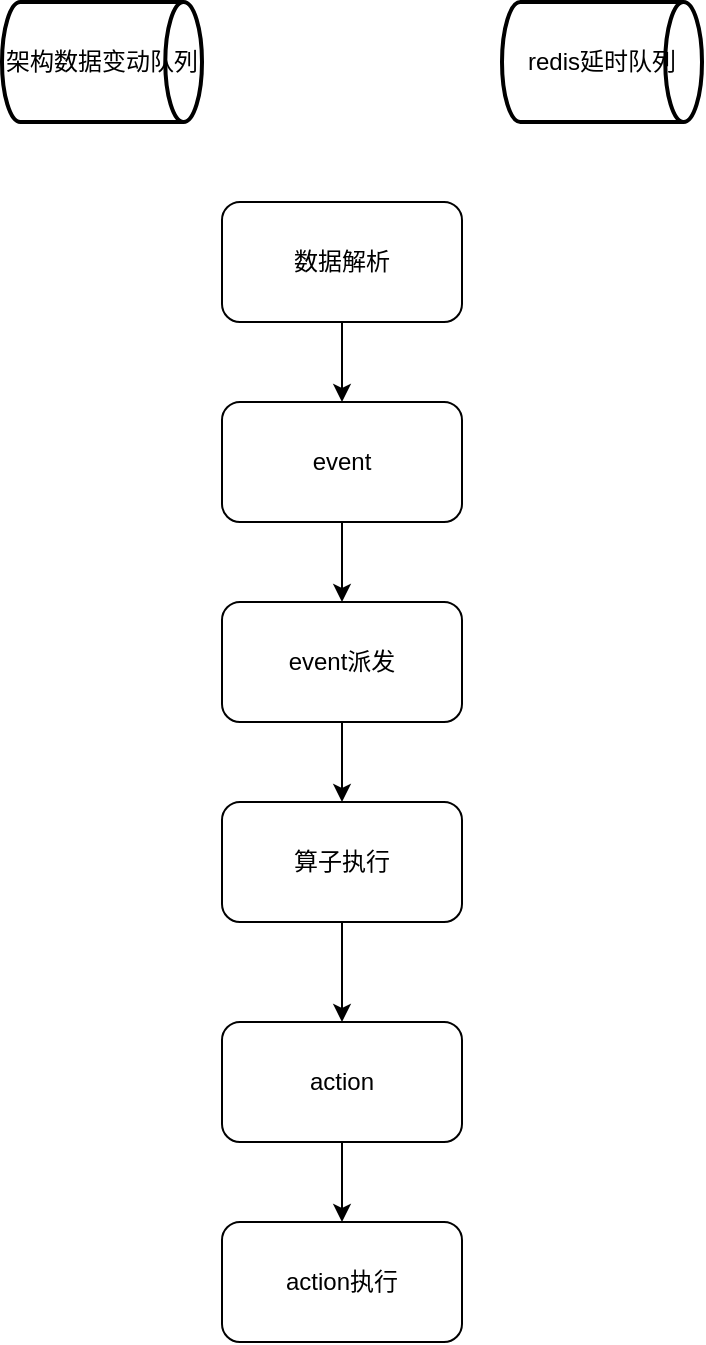 <mxfile version="20.8.20" type="github">
  <diagram name="第 1 页" id="yWRle5krTyuwYNZDxfEA">
    <mxGraphModel dx="964" dy="551" grid="1" gridSize="10" guides="1" tooltips="1" connect="1" arrows="1" fold="1" page="1" pageScale="1" pageWidth="827" pageHeight="1169" math="0" shadow="0">
      <root>
        <mxCell id="0" />
        <mxCell id="1" parent="0" />
        <mxCell id="kSbn5m7BGnj7qNUvHoal-2" value="架构数据变动队列" style="strokeWidth=2;html=1;shape=mxgraph.flowchart.direct_data;whiteSpace=wrap;" vertex="1" parent="1">
          <mxGeometry x="140" y="30" width="100" height="60" as="geometry" />
        </mxCell>
        <mxCell id="kSbn5m7BGnj7qNUvHoal-3" value="redis延时队列" style="strokeWidth=2;html=1;shape=mxgraph.flowchart.direct_data;whiteSpace=wrap;" vertex="1" parent="1">
          <mxGeometry x="390" y="30" width="100" height="60" as="geometry" />
        </mxCell>
        <mxCell id="kSbn5m7BGnj7qNUvHoal-7" style="edgeStyle=orthogonalEdgeStyle;rounded=0;orthogonalLoop=1;jettySize=auto;html=1;exitX=0.5;exitY=1;exitDx=0;exitDy=0;entryX=0.5;entryY=0;entryDx=0;entryDy=0;" edge="1" parent="1" source="kSbn5m7BGnj7qNUvHoal-5" target="kSbn5m7BGnj7qNUvHoal-6">
          <mxGeometry relative="1" as="geometry" />
        </mxCell>
        <mxCell id="kSbn5m7BGnj7qNUvHoal-5" value="数据解析" style="rounded=1;whiteSpace=wrap;html=1;" vertex="1" parent="1">
          <mxGeometry x="250" y="130" width="120" height="60" as="geometry" />
        </mxCell>
        <mxCell id="kSbn5m7BGnj7qNUvHoal-11" style="edgeStyle=orthogonalEdgeStyle;rounded=0;orthogonalLoop=1;jettySize=auto;html=1;exitX=0.5;exitY=1;exitDx=0;exitDy=0;entryX=0.5;entryY=0;entryDx=0;entryDy=0;" edge="1" parent="1" source="kSbn5m7BGnj7qNUvHoal-6" target="kSbn5m7BGnj7qNUvHoal-8">
          <mxGeometry relative="1" as="geometry" />
        </mxCell>
        <mxCell id="kSbn5m7BGnj7qNUvHoal-6" value="event" style="rounded=1;whiteSpace=wrap;html=1;" vertex="1" parent="1">
          <mxGeometry x="250" y="230" width="120" height="60" as="geometry" />
        </mxCell>
        <mxCell id="kSbn5m7BGnj7qNUvHoal-13" style="edgeStyle=orthogonalEdgeStyle;rounded=0;orthogonalLoop=1;jettySize=auto;html=1;exitX=0.5;exitY=1;exitDx=0;exitDy=0;" edge="1" parent="1" source="kSbn5m7BGnj7qNUvHoal-8" target="kSbn5m7BGnj7qNUvHoal-12">
          <mxGeometry relative="1" as="geometry" />
        </mxCell>
        <mxCell id="kSbn5m7BGnj7qNUvHoal-8" value="event派发" style="rounded=1;whiteSpace=wrap;html=1;" vertex="1" parent="1">
          <mxGeometry x="250" y="330" width="120" height="60" as="geometry" />
        </mxCell>
        <mxCell id="kSbn5m7BGnj7qNUvHoal-15" value="" style="edgeStyle=orthogonalEdgeStyle;rounded=0;orthogonalLoop=1;jettySize=auto;html=1;" edge="1" parent="1" source="kSbn5m7BGnj7qNUvHoal-12" target="kSbn5m7BGnj7qNUvHoal-14">
          <mxGeometry relative="1" as="geometry" />
        </mxCell>
        <mxCell id="kSbn5m7BGnj7qNUvHoal-12" value="算子执行" style="rounded=1;whiteSpace=wrap;html=1;" vertex="1" parent="1">
          <mxGeometry x="250" y="430" width="120" height="60" as="geometry" />
        </mxCell>
        <mxCell id="kSbn5m7BGnj7qNUvHoal-17" value="" style="edgeStyle=orthogonalEdgeStyle;rounded=0;orthogonalLoop=1;jettySize=auto;html=1;" edge="1" parent="1" source="kSbn5m7BGnj7qNUvHoal-14" target="kSbn5m7BGnj7qNUvHoal-16">
          <mxGeometry relative="1" as="geometry" />
        </mxCell>
        <mxCell id="kSbn5m7BGnj7qNUvHoal-14" value="action" style="rounded=1;whiteSpace=wrap;html=1;" vertex="1" parent="1">
          <mxGeometry x="250" y="540" width="120" height="60" as="geometry" />
        </mxCell>
        <mxCell id="kSbn5m7BGnj7qNUvHoal-16" value="action执行" style="rounded=1;whiteSpace=wrap;html=1;" vertex="1" parent="1">
          <mxGeometry x="250" y="640" width="120" height="60" as="geometry" />
        </mxCell>
      </root>
    </mxGraphModel>
  </diagram>
</mxfile>
